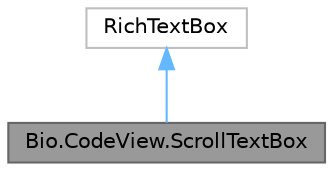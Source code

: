 digraph "Bio.CodeView.ScrollTextBox"
{
 // LATEX_PDF_SIZE
  bgcolor="transparent";
  edge [fontname=Helvetica,fontsize=10,labelfontname=Helvetica,labelfontsize=10];
  node [fontname=Helvetica,fontsize=10,shape=box,height=0.2,width=0.4];
  Node1 [label="Bio.CodeView.ScrollTextBox",height=0.2,width=0.4,color="gray40", fillcolor="grey60", style="filled", fontcolor="black",tooltip="TextBox with support for getting and setting the vertical scroll bar position, as well as listening t..."];
  Node2 -> Node1 [dir="back",color="steelblue1",style="solid"];
  Node2 [label="RichTextBox",height=0.2,width=0.4,color="grey75", fillcolor="white", style="filled",tooltip=" "];
}
